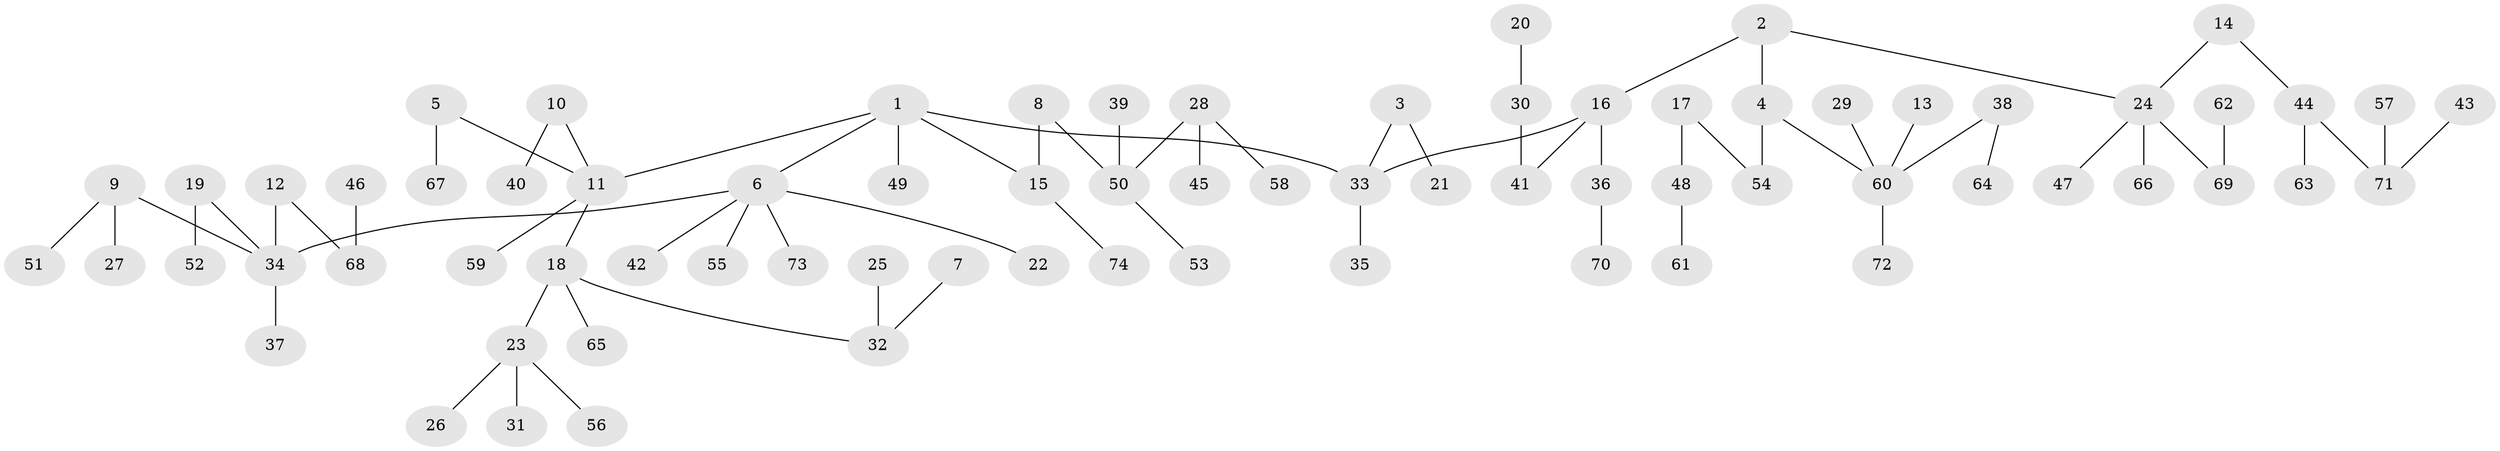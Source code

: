 // original degree distribution, {2: 0.34146341463414637, 3: 0.08943089430894309, 5: 0.056910569105691054, 6: 0.032520325203252036, 4: 0.024390243902439025, 1: 0.45528455284552843}
// Generated by graph-tools (version 1.1) at 2025/37/03/04/25 23:37:19]
// undirected, 74 vertices, 73 edges
graph export_dot {
  node [color=gray90,style=filled];
  1;
  2;
  3;
  4;
  5;
  6;
  7;
  8;
  9;
  10;
  11;
  12;
  13;
  14;
  15;
  16;
  17;
  18;
  19;
  20;
  21;
  22;
  23;
  24;
  25;
  26;
  27;
  28;
  29;
  30;
  31;
  32;
  33;
  34;
  35;
  36;
  37;
  38;
  39;
  40;
  41;
  42;
  43;
  44;
  45;
  46;
  47;
  48;
  49;
  50;
  51;
  52;
  53;
  54;
  55;
  56;
  57;
  58;
  59;
  60;
  61;
  62;
  63;
  64;
  65;
  66;
  67;
  68;
  69;
  70;
  71;
  72;
  73;
  74;
  1 -- 6 [weight=1.0];
  1 -- 11 [weight=1.0];
  1 -- 15 [weight=1.0];
  1 -- 33 [weight=1.0];
  1 -- 49 [weight=1.0];
  2 -- 4 [weight=1.0];
  2 -- 16 [weight=1.0];
  2 -- 24 [weight=1.0];
  3 -- 21 [weight=1.0];
  3 -- 33 [weight=1.0];
  4 -- 54 [weight=1.0];
  4 -- 60 [weight=1.0];
  5 -- 11 [weight=1.0];
  5 -- 67 [weight=1.0];
  6 -- 22 [weight=1.0];
  6 -- 34 [weight=1.0];
  6 -- 42 [weight=1.0];
  6 -- 55 [weight=1.0];
  6 -- 73 [weight=1.0];
  7 -- 32 [weight=1.0];
  8 -- 15 [weight=1.0];
  8 -- 50 [weight=1.0];
  9 -- 27 [weight=1.0];
  9 -- 34 [weight=1.0];
  9 -- 51 [weight=1.0];
  10 -- 11 [weight=1.0];
  10 -- 40 [weight=1.0];
  11 -- 18 [weight=1.0];
  11 -- 59 [weight=1.0];
  12 -- 34 [weight=1.0];
  12 -- 68 [weight=1.0];
  13 -- 60 [weight=1.0];
  14 -- 24 [weight=1.0];
  14 -- 44 [weight=1.0];
  15 -- 74 [weight=1.0];
  16 -- 33 [weight=1.0];
  16 -- 36 [weight=1.0];
  16 -- 41 [weight=1.0];
  17 -- 48 [weight=1.0];
  17 -- 54 [weight=1.0];
  18 -- 23 [weight=1.0];
  18 -- 32 [weight=1.0];
  18 -- 65 [weight=1.0];
  19 -- 34 [weight=1.0];
  19 -- 52 [weight=1.0];
  20 -- 30 [weight=1.0];
  23 -- 26 [weight=1.0];
  23 -- 31 [weight=1.0];
  23 -- 56 [weight=1.0];
  24 -- 47 [weight=1.0];
  24 -- 66 [weight=1.0];
  24 -- 69 [weight=1.0];
  25 -- 32 [weight=1.0];
  28 -- 45 [weight=1.0];
  28 -- 50 [weight=1.0];
  28 -- 58 [weight=1.0];
  29 -- 60 [weight=1.0];
  30 -- 41 [weight=1.0];
  33 -- 35 [weight=1.0];
  34 -- 37 [weight=1.0];
  36 -- 70 [weight=1.0];
  38 -- 60 [weight=1.0];
  38 -- 64 [weight=1.0];
  39 -- 50 [weight=1.0];
  43 -- 71 [weight=1.0];
  44 -- 63 [weight=1.0];
  44 -- 71 [weight=1.0];
  46 -- 68 [weight=1.0];
  48 -- 61 [weight=1.0];
  50 -- 53 [weight=1.0];
  57 -- 71 [weight=1.0];
  60 -- 72 [weight=1.0];
  62 -- 69 [weight=1.0];
}
